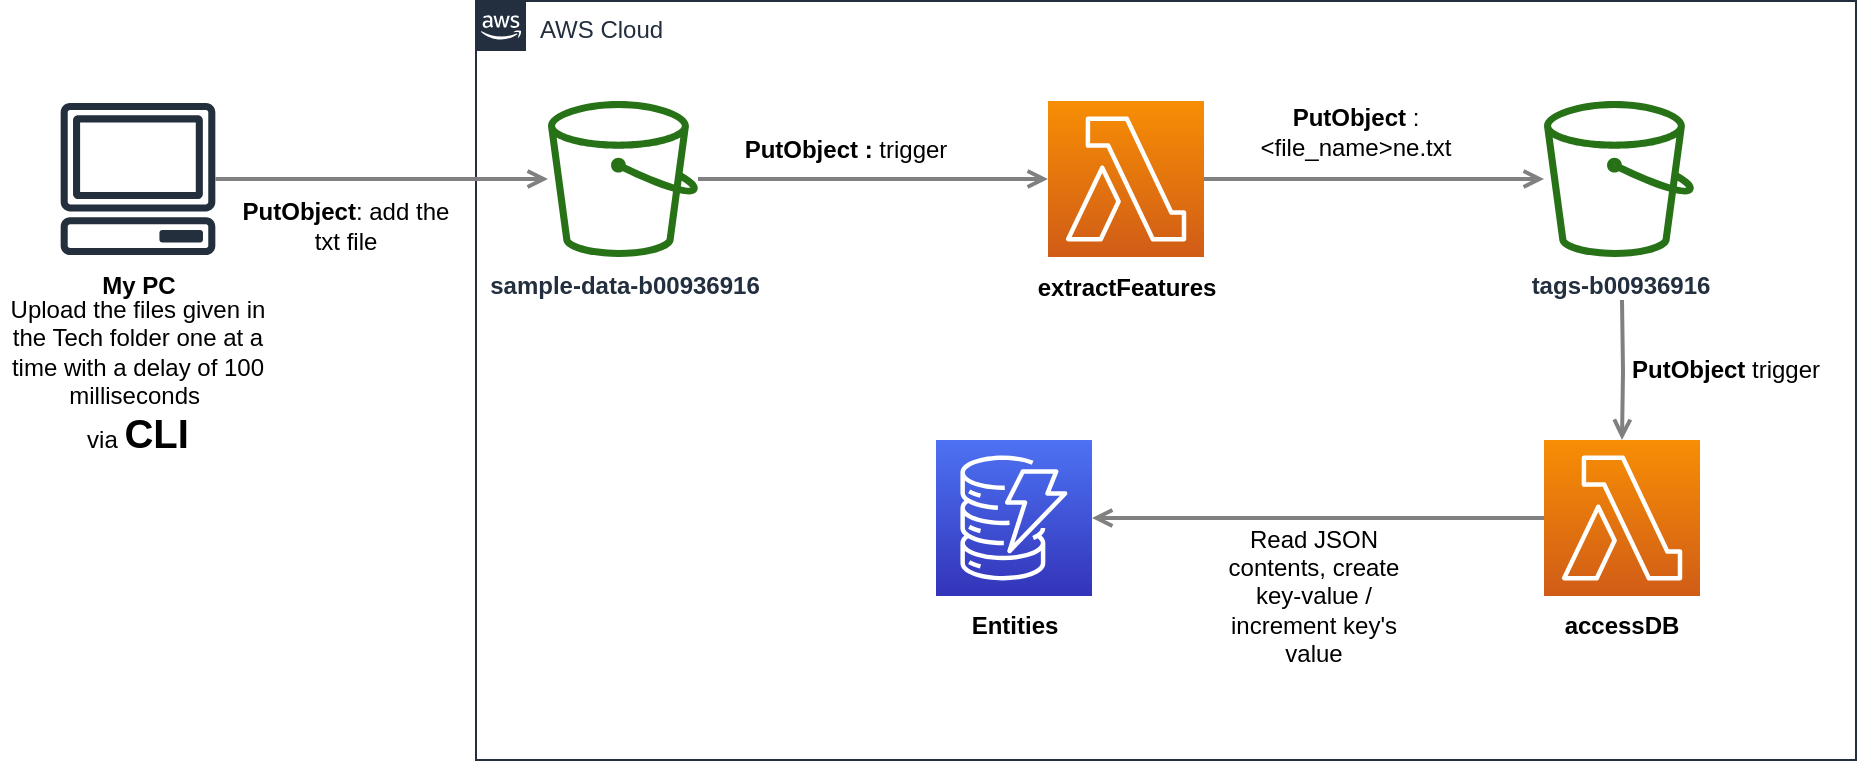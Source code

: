 <mxfile version="21.6.5" type="device">
  <diagram id="Ht1M8jgEwFfnCIfOTk4-" name="Page-1">
    <mxGraphModel dx="1434" dy="1615" grid="1" gridSize="10" guides="1" tooltips="1" connect="1" arrows="1" fold="1" page="1" pageScale="1" pageWidth="1169" pageHeight="827" math="0" shadow="0">
      <root>
        <mxCell id="0" />
        <mxCell id="1" parent="0" />
        <mxCell id="UEzPUAAOIrF-is8g5C7q-175" value="AWS Cloud" style="points=[[0,0],[0.25,0],[0.5,0],[0.75,0],[1,0],[1,0.25],[1,0.5],[1,0.75],[1,1],[0.75,1],[0.5,1],[0.25,1],[0,1],[0,0.75],[0,0.5],[0,0.25]];outlineConnect=0;gradientColor=none;html=1;whiteSpace=wrap;fontSize=12;fontStyle=0;shape=mxgraph.aws4.group;grIcon=mxgraph.aws4.group_aws_cloud_alt;strokeColor=#232F3E;fillColor=none;verticalAlign=top;align=left;spacingLeft=30;fontColor=#232F3E;dashed=0;labelBackgroundColor=#ffffff;container=1;pointerEvents=0;collapsible=0;recursiveResize=0;" parent="1" vertex="1">
          <mxGeometry x="240" y="-789.5" width="690" height="379.5" as="geometry" />
        </mxCell>
        <mxCell id="ZGIyBrX69dTuV-TvzBjl-1" value="" style="sketch=0;points=[[0,0,0],[0.25,0,0],[0.5,0,0],[0.75,0,0],[1,0,0],[0,1,0],[0.25,1,0],[0.5,1,0],[0.75,1,0],[1,1,0],[0,0.25,0],[0,0.5,0],[0,0.75,0],[1,0.25,0],[1,0.5,0],[1,0.75,0]];outlineConnect=0;fontColor=#232F3E;gradientColor=#F78E04;gradientDirection=north;fillColor=#D05C17;strokeColor=#ffffff;dashed=0;verticalLabelPosition=bottom;verticalAlign=top;align=center;html=1;fontSize=12;fontStyle=0;aspect=fixed;shape=mxgraph.aws4.resourceIcon;resIcon=mxgraph.aws4.lambda;" parent="UEzPUAAOIrF-is8g5C7q-175" vertex="1">
          <mxGeometry x="534" y="219.5" width="78" height="78" as="geometry" />
        </mxCell>
        <mxCell id="ZGIyBrX69dTuV-TvzBjl-2" value="&lt;b&gt;tags-b00936916&lt;/b&gt;" style="outlineConnect=0;fontColor=#232F3E;gradientColor=none;fillColor=#277116;strokeColor=none;dashed=0;verticalLabelPosition=bottom;verticalAlign=top;align=center;html=1;fontSize=12;fontStyle=0;aspect=fixed;pointerEvents=1;shape=mxgraph.aws4.bucket;labelBackgroundColor=#ffffff;" parent="UEzPUAAOIrF-is8g5C7q-175" vertex="1">
          <mxGeometry x="534" y="50" width="75" height="78" as="geometry" />
        </mxCell>
        <mxCell id="ZGIyBrX69dTuV-TvzBjl-4" value="&lt;b&gt;extractFeatures&lt;/b&gt;" style="text;html=1;align=center;verticalAlign=middle;resizable=0;points=[];autosize=1;strokeColor=none;fillColor=none;" parent="UEzPUAAOIrF-is8g5C7q-175" vertex="1">
          <mxGeometry x="270" y="128" width="110" height="30" as="geometry" />
        </mxCell>
        <mxCell id="ZGIyBrX69dTuV-TvzBjl-9" value="&lt;b&gt;accessDB&lt;/b&gt;" style="text;html=1;strokeColor=none;fillColor=none;align=center;verticalAlign=middle;whiteSpace=wrap;rounded=0;" parent="UEzPUAAOIrF-is8g5C7q-175" vertex="1">
          <mxGeometry x="543" y="297.5" width="60" height="30" as="geometry" />
        </mxCell>
        <mxCell id="UEzPUAAOIrF-is8g5C7q-177" value="&lt;b&gt;sample-data-b00936916&lt;/b&gt;" style="outlineConnect=0;fontColor=#232F3E;gradientColor=none;fillColor=#277116;strokeColor=none;dashed=0;verticalLabelPosition=bottom;verticalAlign=top;align=center;html=1;fontSize=12;fontStyle=0;aspect=fixed;pointerEvents=1;shape=mxgraph.aws4.bucket;labelBackgroundColor=#ffffff;" parent="UEzPUAAOIrF-is8g5C7q-175" vertex="1">
          <mxGeometry x="36" y="50" width="75" height="78" as="geometry" />
        </mxCell>
        <mxCell id="ZGIyBrX69dTuV-TvzBjl-10" value="&lt;b&gt;PutObject &lt;/b&gt;trigger" style="text;html=1;strokeColor=none;fillColor=none;align=center;verticalAlign=middle;whiteSpace=wrap;rounded=0;" parent="UEzPUAAOIrF-is8g5C7q-175" vertex="1">
          <mxGeometry x="570" y="169.5" width="110" height="30" as="geometry" />
        </mxCell>
        <mxCell id="ZGIyBrX69dTuV-TvzBjl-13" value="&lt;b&gt;PutObject :&amp;nbsp;&lt;/b&gt;trigger" style="text;html=1;strokeColor=none;fillColor=none;align=center;verticalAlign=middle;whiteSpace=wrap;rounded=0;" parent="UEzPUAAOIrF-is8g5C7q-175" vertex="1">
          <mxGeometry x="130" y="59.5" width="110" height="30" as="geometry" />
        </mxCell>
        <mxCell id="ZGIyBrX69dTuV-TvzBjl-17" style="edgeStyle=orthogonalEdgeStyle;rounded=0;orthogonalLoop=1;jettySize=auto;html=1;startArrow=none;startFill=0;endArrow=open;endFill=0;strokeColor=#808080;strokeWidth=2;" parent="UEzPUAAOIrF-is8g5C7q-175" target="ZGIyBrX69dTuV-TvzBjl-1" edge="1">
          <mxGeometry relative="1" as="geometry">
            <mxPoint x="573" y="149.5" as="sourcePoint" />
            <mxPoint x="487" y="329.5" as="targetPoint" />
          </mxGeometry>
        </mxCell>
        <mxCell id="ZGIyBrX69dTuV-TvzBjl-18" value="&lt;b&gt;PutObject &lt;/b&gt;: &amp;lt;file_name&amp;gt;ne.txt" style="text;html=1;strokeColor=none;fillColor=none;align=center;verticalAlign=middle;whiteSpace=wrap;rounded=0;" parent="UEzPUAAOIrF-is8g5C7q-175" vertex="1">
          <mxGeometry x="380" y="50" width="120" height="30" as="geometry" />
        </mxCell>
        <mxCell id="ZGIyBrX69dTuV-TvzBjl-19" value="" style="sketch=0;points=[[0,0,0],[0.25,0,0],[0.5,0,0],[0.75,0,0],[1,0,0],[0,1,0],[0.25,1,0],[0.5,1,0],[0.75,1,0],[1,1,0],[0,0.25,0],[0,0.5,0],[0,0.75,0],[1,0.25,0],[1,0.5,0],[1,0.75,0]];outlineConnect=0;fontColor=#232F3E;gradientColor=#4D72F3;gradientDirection=north;fillColor=#3334B9;strokeColor=#ffffff;dashed=0;verticalLabelPosition=bottom;verticalAlign=top;align=center;html=1;fontSize=12;fontStyle=0;aspect=fixed;shape=mxgraph.aws4.resourceIcon;resIcon=mxgraph.aws4.dynamodb;" parent="UEzPUAAOIrF-is8g5C7q-175" vertex="1">
          <mxGeometry x="230" y="219.5" width="78" height="78" as="geometry" />
        </mxCell>
        <mxCell id="ZGIyBrX69dTuV-TvzBjl-20" style="edgeStyle=orthogonalEdgeStyle;rounded=0;orthogonalLoop=1;jettySize=auto;html=1;startArrow=none;startFill=0;endArrow=open;endFill=0;strokeColor=#808080;strokeWidth=2;entryX=1;entryY=0.5;entryDx=0;entryDy=0;entryPerimeter=0;exitX=0;exitY=0.5;exitDx=0;exitDy=0;exitPerimeter=0;" parent="UEzPUAAOIrF-is8g5C7q-175" source="ZGIyBrX69dTuV-TvzBjl-1" target="ZGIyBrX69dTuV-TvzBjl-19" edge="1">
          <mxGeometry relative="1" as="geometry">
            <mxPoint x="486" y="99" as="sourcePoint" />
            <mxPoint x="591" y="99" as="targetPoint" />
          </mxGeometry>
        </mxCell>
        <mxCell id="ZGIyBrX69dTuV-TvzBjl-21" value="Read JSON contents, create key-value / increment key&#39;s value" style="text;html=1;strokeColor=none;fillColor=none;align=center;verticalAlign=middle;whiteSpace=wrap;rounded=0;" parent="UEzPUAAOIrF-is8g5C7q-175" vertex="1">
          <mxGeometry x="364" y="268" width="110" height="59.5" as="geometry" />
        </mxCell>
        <mxCell id="ZGIyBrX69dTuV-TvzBjl-22" value="&lt;b&gt;Entities&lt;/b&gt;" style="text;html=1;align=center;verticalAlign=middle;resizable=0;points=[];autosize=1;strokeColor=none;fillColor=none;" parent="UEzPUAAOIrF-is8g5C7q-175" vertex="1">
          <mxGeometry x="234" y="297.5" width="70" height="30" as="geometry" />
        </mxCell>
        <mxCell id="ZGIyBrX69dTuV-TvzBjl-5" value="" style="sketch=0;points=[[0,0,0],[0.25,0,0],[0.5,0,0],[0.75,0,0],[1,0,0],[0,1,0],[0.25,1,0],[0.5,1,0],[0.75,1,0],[1,1,0],[0,0.25,0],[0,0.5,0],[0,0.75,0],[1,0.25,0],[1,0.5,0],[1,0.75,0]];outlineConnect=0;fontColor=#232F3E;gradientColor=#F78E04;gradientDirection=north;fillColor=#D05C17;strokeColor=#ffffff;dashed=0;verticalLabelPosition=bottom;verticalAlign=top;align=center;html=1;fontSize=12;fontStyle=0;aspect=fixed;shape=mxgraph.aws4.resourceIcon;resIcon=mxgraph.aws4.lambda;" parent="UEzPUAAOIrF-is8g5C7q-175" vertex="1">
          <mxGeometry x="286" y="50" width="78" height="78" as="geometry" />
        </mxCell>
        <mxCell id="UEzPUAAOIrF-is8g5C7q-195" style="edgeStyle=orthogonalEdgeStyle;rounded=0;orthogonalLoop=1;jettySize=auto;html=1;startArrow=none;startFill=0;endArrow=open;endFill=0;strokeColor=#808080;strokeWidth=2;entryX=0;entryY=0.5;entryDx=0;entryDy=0;entryPerimeter=0;" parent="UEzPUAAOIrF-is8g5C7q-175" source="UEzPUAAOIrF-is8g5C7q-177" target="ZGIyBrX69dTuV-TvzBjl-5" edge="1">
          <mxGeometry relative="1" as="geometry">
            <mxPoint x="189" y="79" as="targetPoint" />
          </mxGeometry>
        </mxCell>
        <mxCell id="ZGIyBrX69dTuV-TvzBjl-16" style="edgeStyle=orthogonalEdgeStyle;rounded=0;orthogonalLoop=1;jettySize=auto;html=1;startArrow=none;startFill=0;endArrow=open;endFill=0;strokeColor=#808080;strokeWidth=2;exitX=1;exitY=0.5;exitDx=0;exitDy=0;exitPerimeter=0;" parent="UEzPUAAOIrF-is8g5C7q-175" source="ZGIyBrX69dTuV-TvzBjl-5" target="ZGIyBrX69dTuV-TvzBjl-2" edge="1">
          <mxGeometry relative="1" as="geometry">
            <mxPoint x="390" y="259.5" as="sourcePoint" />
            <mxPoint x="380" y="89.5" as="targetPoint" />
          </mxGeometry>
        </mxCell>
        <mxCell id="ZGIyBrX69dTuV-TvzBjl-23" value="" style="sketch=0;outlineConnect=0;fontColor=#232F3E;gradientColor=none;fillColor=#232F3D;strokeColor=none;dashed=0;verticalLabelPosition=bottom;verticalAlign=top;align=center;html=1;fontSize=12;fontStyle=0;aspect=fixed;pointerEvents=1;shape=mxgraph.aws4.client;" parent="1" vertex="1">
          <mxGeometry x="32" y="-738.5" width="78" height="76" as="geometry" />
        </mxCell>
        <mxCell id="ZGIyBrX69dTuV-TvzBjl-24" style="edgeStyle=orthogonalEdgeStyle;rounded=0;orthogonalLoop=1;jettySize=auto;html=1;startArrow=none;startFill=0;endArrow=open;endFill=0;strokeColor=#808080;strokeWidth=2;" parent="1" source="ZGIyBrX69dTuV-TvzBjl-23" target="UEzPUAAOIrF-is8g5C7q-177" edge="1">
          <mxGeometry relative="1" as="geometry">
            <mxPoint x="321" y="-690" as="sourcePoint" />
            <mxPoint x="240" y="-692" as="targetPoint" />
          </mxGeometry>
        </mxCell>
        <mxCell id="ZGIyBrX69dTuV-TvzBjl-25" value="&lt;b&gt;My PC&lt;/b&gt;" style="text;html=1;align=center;verticalAlign=middle;resizable=0;points=[];autosize=1;strokeColor=none;fillColor=none;" parent="1" vertex="1">
          <mxGeometry x="41" y="-662.5" width="60" height="30" as="geometry" />
        </mxCell>
        <mxCell id="ZGIyBrX69dTuV-TvzBjl-26" value="&lt;b&gt;PutObject&lt;/b&gt;: add the txt file" style="text;html=1;strokeColor=none;fillColor=none;align=center;verticalAlign=middle;whiteSpace=wrap;rounded=0;" parent="1" vertex="1">
          <mxGeometry x="120" y="-692.5" width="110" height="30" as="geometry" />
        </mxCell>
        <mxCell id="ZGIyBrX69dTuV-TvzBjl-29" value="Upload&#x9;the&#x9;files&#x9;given&#x9;in&#x9;&lt;br&gt;the&#x9;Tech&#x9; folder&#x9;one&#x9;at&#x9;a&#x9;time&#x9;with&#x9;a&#x9;delay&#x9;of&#x9;100&#x9;milliseconds&amp;nbsp;&lt;br&gt;via &lt;b&gt;&lt;font style=&quot;font-size: 20px;&quot;&gt;CLI&lt;/font&gt;&lt;/b&gt;" style="text;html=1;strokeColor=none;fillColor=none;align=center;verticalAlign=middle;whiteSpace=wrap;rounded=0;" parent="1" vertex="1">
          <mxGeometry x="2" y="-632.5" width="138" height="60" as="geometry" />
        </mxCell>
      </root>
    </mxGraphModel>
  </diagram>
</mxfile>
